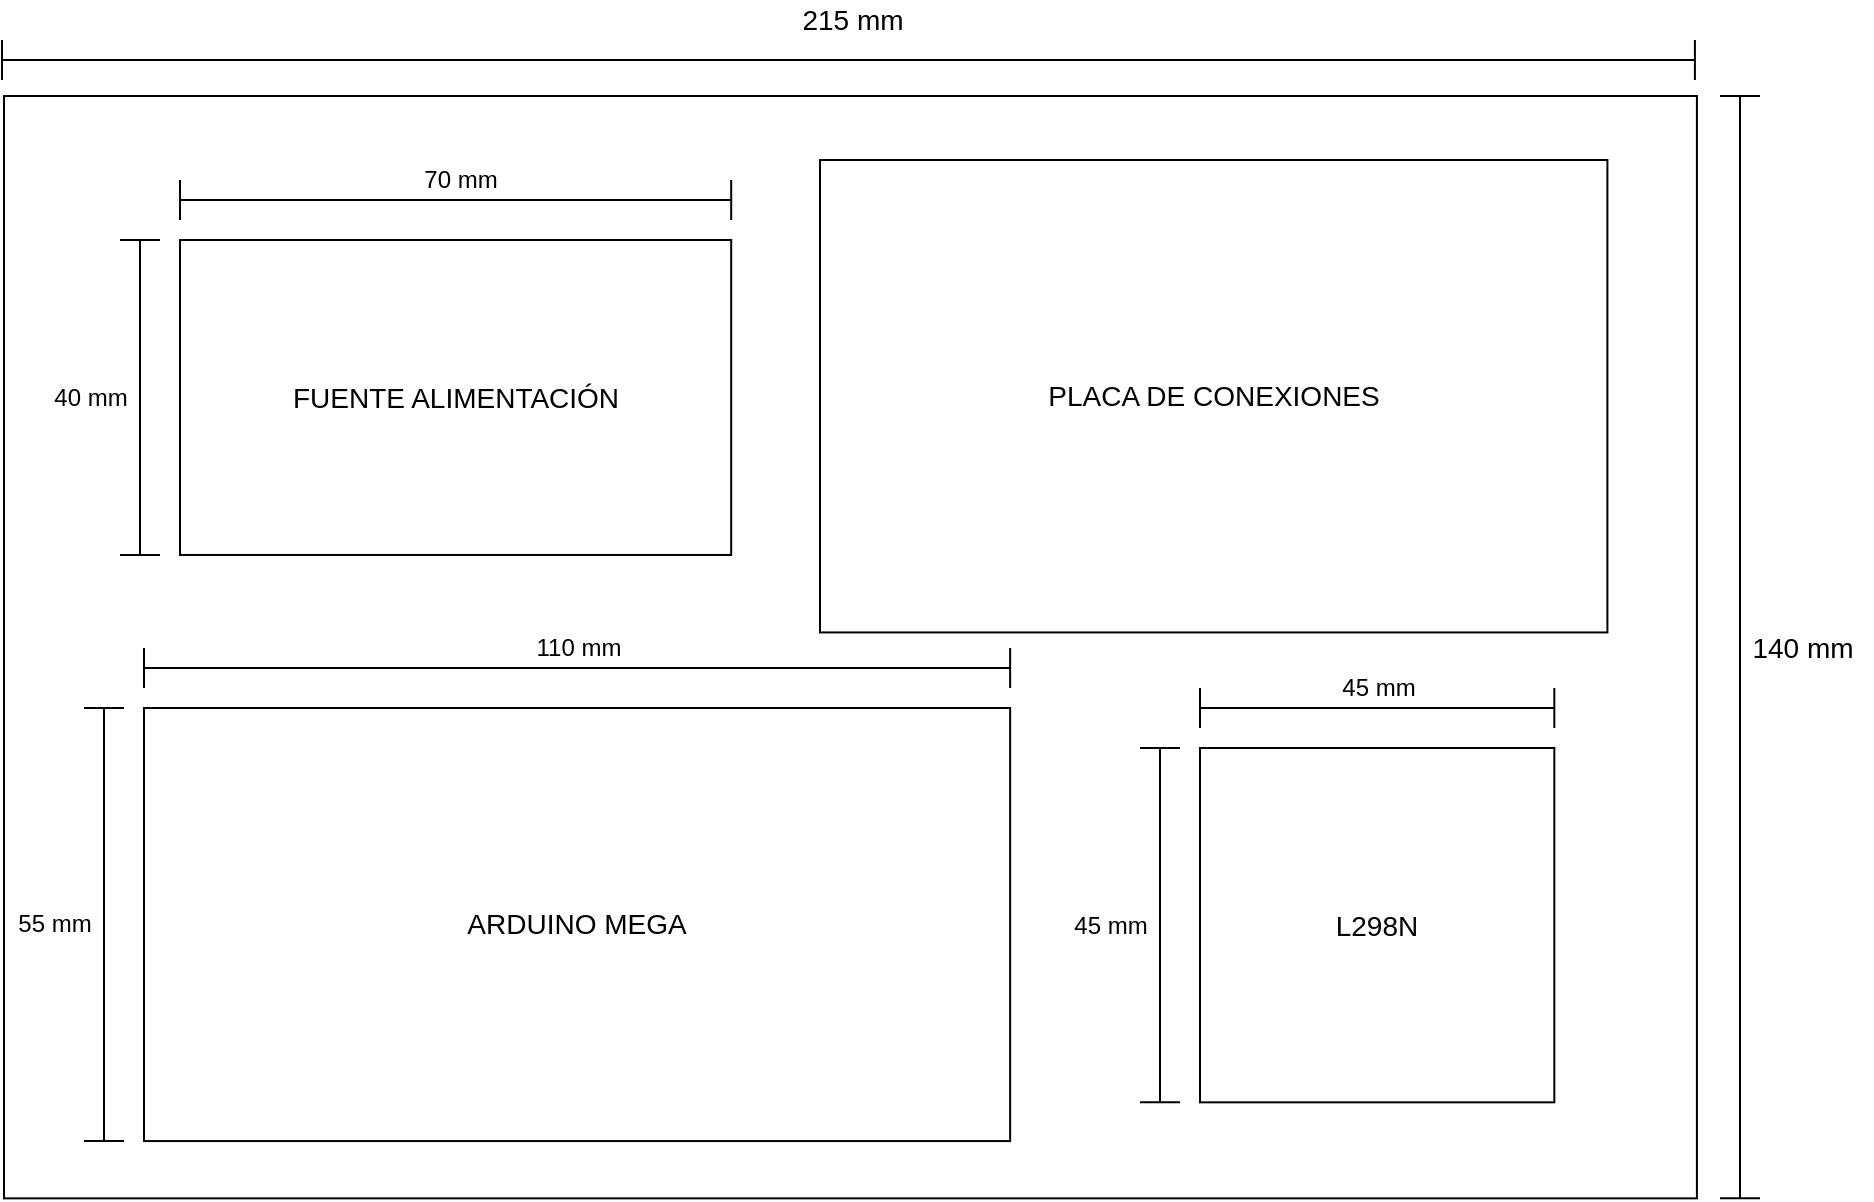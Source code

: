 <mxfile version="15.8.7" type="device" pages="2"><diagram id="yhoIrI8u5d32TU5b2MNR" name="Fondo"><mxGraphModel dx="976" dy="689" grid="1" gridSize="10" guides="1" tooltips="1" connect="1" arrows="1" fold="1" page="1" pageScale="1" pageWidth="1169" pageHeight="827" math="0" shadow="0"><root><mxCell id="0"/><mxCell id="1" parent="0"/><mxCell id="6" value="" style="group" parent="1" vertex="1" connectable="0"><mxGeometry x="161" y="90" width="935" height="599.18" as="geometry"/></mxCell><mxCell id="DnMpbyiCHQL4w1rr7Td--10" value="&amp;nbsp;" style="shape=crossbar;whiteSpace=wrap;html=1;rounded=1;" parent="6" vertex="1"><mxGeometry y="20" width="846.455" height="20" as="geometry"/></mxCell><mxCell id="5" value="" style="group" parent="6" vertex="1" connectable="0"><mxGeometry x="1" width="934" height="599.18" as="geometry"/></mxCell><mxCell id="4" value="" style="group" parent="5" vertex="1" connectable="0"><mxGeometry width="934" height="599.18" as="geometry"/></mxCell><mxCell id="DnMpbyiCHQL4w1rr7Td--1" value="" style="rounded=0;whiteSpace=wrap;html=1;imageWidth=24;" parent="4" vertex="1"><mxGeometry y="48" width="846.455" height="551.18" as="geometry"/></mxCell><mxCell id="DnMpbyiCHQL4w1rr7Td--14" value="&lt;span style=&quot;font-size: 14px;&quot;&gt;140 mm&lt;/span&gt;" style="text;html=1;align=center;verticalAlign=middle;resizable=0;points=[];autosize=1;strokeColor=none;fillColor=none;fontSize=14;" parent="4" vertex="1"><mxGeometry x="864" y="314" width="70" height="20" as="geometry"/></mxCell><mxCell id="DnMpbyiCHQL4w1rr7Td--16" value="215 mm" style="text;html=1;align=center;verticalAlign=middle;resizable=0;points=[];autosize=1;strokeColor=none;fillColor=none;fontSize=14;" parent="4" vertex="1"><mxGeometry x="389" width="70" height="20" as="geometry"/></mxCell><mxCell id="11" value="" style="group" parent="4" vertex="1" connectable="0"><mxGeometry x="18" y="80" width="345.59" height="197.48" as="geometry"/></mxCell><mxCell id="7" value="40 mm" style="text;html=1;align=center;verticalAlign=middle;resizable=0;points=[];autosize=1;strokeColor=none;" parent="11" vertex="1"><mxGeometry y="108.74" width="50" height="20" as="geometry"/></mxCell><mxCell id="8" value="" style="shape=crossbar;whiteSpace=wrap;html=1;rounded=1;" parent="11" vertex="1"><mxGeometry x="70" y="10" width="275.59" height="20" as="geometry"/></mxCell><mxCell id="9" value="70 mm" style="text;html=1;align=center;verticalAlign=middle;resizable=0;points=[];autosize=1;strokeColor=none;" parent="11" vertex="1"><mxGeometry x="185" width="50" height="20" as="geometry"/></mxCell><mxCell id="DnMpbyiCHQL4w1rr7Td--18" value="FUENTE ALIMENTACIÓN" style="rounded=0;whiteSpace=wrap;html=1;fontSize=14;" parent="11" vertex="1"><mxGeometry x="70" y="40" width="275.59" height="157.48" as="geometry"/></mxCell><mxCell id="2" value="" style="shape=crossbar;whiteSpace=wrap;html=1;rounded=1;direction=south;" parent="11" vertex="1"><mxGeometry x="40" y="40" width="20" height="157.48" as="geometry"/></mxCell><mxCell id="22" value="" style="group" parent="4" vertex="1" connectable="0"><mxGeometry y="314" width="503.07" height="256.535" as="geometry"/></mxCell><mxCell id="DnMpbyiCHQL4w1rr7Td--21" value="ARDUINO MEGA" style="rounded=0;whiteSpace=wrap;html=1;fontSize=14;" parent="22" vertex="1"><mxGeometry x="70" y="40" width="433.07" height="216.535" as="geometry"/></mxCell><mxCell id="17" value="" style="shape=crossbar;whiteSpace=wrap;html=1;rounded=1;direction=south;" parent="22" vertex="1"><mxGeometry x="40" y="40" width="20" height="216.535" as="geometry"/></mxCell><mxCell id="18" value="" style="shape=crossbar;whiteSpace=wrap;html=1;rounded=1;" parent="22" vertex="1"><mxGeometry x="70" y="10" width="433.07" height="20" as="geometry"/></mxCell><mxCell id="19" value="110 mm" style="text;html=1;align=center;verticalAlign=middle;resizable=0;points=[];autosize=1;strokeColor=none;" parent="22" vertex="1"><mxGeometry x="256.53" width="60" height="20" as="geometry"/></mxCell><mxCell id="20" value="55 mm" style="text;html=1;align=center;verticalAlign=middle;resizable=0;points=[];autosize=1;strokeColor=none;" parent="22" vertex="1"><mxGeometry y="138.27" width="50" height="20" as="geometry"/></mxCell><mxCell id="27" value="" style="group" parent="4" vertex="1" connectable="0"><mxGeometry x="528" y="334" width="247.165" height="217.165" as="geometry"/></mxCell><mxCell id="DnMpbyiCHQL4w1rr7Td--20" value="L298N" style="rounded=0;whiteSpace=wrap;html=1;fontSize=14;" parent="27" vertex="1"><mxGeometry x="70" y="40" width="177.165" height="177.165" as="geometry"/></mxCell><mxCell id="23" value="" style="shape=crossbar;whiteSpace=wrap;html=1;rounded=1;" parent="27" vertex="1"><mxGeometry x="70" y="10" width="177.165" height="20" as="geometry"/></mxCell><mxCell id="24" value="" style="shape=crossbar;whiteSpace=wrap;html=1;rounded=1;direction=south;" parent="27" vertex="1"><mxGeometry x="40" y="40" width="20" height="177.165" as="geometry"/></mxCell><mxCell id="25" value="45 mm" style="text;html=1;align=center;verticalAlign=middle;resizable=0;points=[];autosize=1;strokeColor=none;" parent="27" vertex="1"><mxGeometry x="133.58" width="50" height="20" as="geometry"/></mxCell><mxCell id="26" value="45 mm" style="text;html=1;align=center;verticalAlign=middle;resizable=0;points=[];autosize=1;strokeColor=none;" parent="27" vertex="1"><mxGeometry y="118.58" width="50" height="20" as="geometry"/></mxCell><mxCell id="DnMpbyiCHQL4w1rr7Td--22" value="PLACA DE CONEXIONES" style="rounded=0;whiteSpace=wrap;html=1;fontSize=14;" parent="4" vertex="1"><mxGeometry x="408" y="80" width="393.7" height="236.22" as="geometry"/></mxCell><mxCell id="DnMpbyiCHQL4w1rr7Td--11" value="" style="shape=crossbar;whiteSpace=wrap;html=1;rounded=1;direction=south;flipH=0;flipV=1;" parent="5" vertex="1"><mxGeometry x="858" y="48" width="20" height="551.18" as="geometry"/></mxCell></root></mxGraphModel></diagram><diagram id="eVJojJFudEc5wL8Mfcen" name="Tapa"><mxGraphModel dx="1952" dy="1576" grid="1" gridSize="10" guides="1" tooltips="1" connect="1" arrows="1" fold="1" page="1" pageScale="1" pageWidth="1169" pageHeight="827" math="0" shadow="0">&#xa;            <root>&#xa;                <mxCell id="DPrDUKC0RL_5YNiMhkmV-0"/>&#xa;                <mxCell id="DPrDUKC0RL_5YNiMhkmV-1" parent="DPrDUKC0RL_5YNiMhkmV-0"/>&#xa;                <mxCell id="7HqGt1HvUcfFhR7gu-_y-0" value="" style="group" vertex="1" connectable="0" parent="DPrDUKC0RL_5YNiMhkmV-1">&#xa;                    <mxGeometry x="120" y="90" width="935" height="599.18" as="geometry"/>&#xa;                </mxCell>&#xa;                <mxCell id="7HqGt1HvUcfFhR7gu-_y-1" value="&amp;nbsp;" style="shape=crossbar;whiteSpace=wrap;html=1;rounded=1;" vertex="1" parent="7HqGt1HvUcfFhR7gu-_y-0">&#xa;                    <mxGeometry y="20" width="846.455" height="20" as="geometry"/>&#xa;                </mxCell>&#xa;                <mxCell id="7HqGt1HvUcfFhR7gu-_y-2" value="" style="group" vertex="1" connectable="0" parent="7HqGt1HvUcfFhR7gu-_y-0">&#xa;                    <mxGeometry x="1" width="934" height="599.18" as="geometry"/>&#xa;                </mxCell>&#xa;                <mxCell id="7HqGt1HvUcfFhR7gu-_y-3" value="" style="group" vertex="1" connectable="0" parent="7HqGt1HvUcfFhR7gu-_y-2">&#xa;                    <mxGeometry width="934" height="599.18" as="geometry"/>&#xa;                </mxCell>&#xa;                <mxCell id="7HqGt1HvUcfFhR7gu-_y-4" value="" style="rounded=0;whiteSpace=wrap;html=1;imageWidth=24;" vertex="1" parent="7HqGt1HvUcfFhR7gu-_y-3">&#xa;                    <mxGeometry y="48" width="846.455" height="551.18" as="geometry"/>&#xa;                </mxCell>&#xa;                <mxCell id="7HqGt1HvUcfFhR7gu-_y-5" value="&lt;span style=&quot;font-size: 14px;&quot;&gt;140 mm&lt;/span&gt;" style="text;html=1;align=center;verticalAlign=middle;resizable=0;points=[];autosize=1;strokeColor=none;fillColor=none;fontSize=14;" vertex="1" parent="7HqGt1HvUcfFhR7gu-_y-3">&#xa;                    <mxGeometry x="864" y="314" width="70" height="20" as="geometry"/>&#xa;                </mxCell>&#xa;                <mxCell id="7HqGt1HvUcfFhR7gu-_y-6" value="215 mm" style="text;html=1;align=center;verticalAlign=middle;resizable=0;points=[];autosize=1;strokeColor=none;fillColor=none;fontSize=14;" vertex="1" parent="7HqGt1HvUcfFhR7gu-_y-3">&#xa;                    <mxGeometry x="389" width="70" height="20" as="geometry"/>&#xa;                </mxCell>&#xa;                <mxCell id="7HqGt1HvUcfFhR7gu-_y-25" value="" style="shape=crossbar;whiteSpace=wrap;html=1;rounded=1;direction=south;flipH=0;flipV=1;" vertex="1" parent="7HqGt1HvUcfFhR7gu-_y-2">&#xa;                    <mxGeometry x="858" y="48" width="20" height="551.18" as="geometry"/>&#xa;                </mxCell>&#xa;            </root>&#xa;        </mxGraphModel></diagram></mxfile>